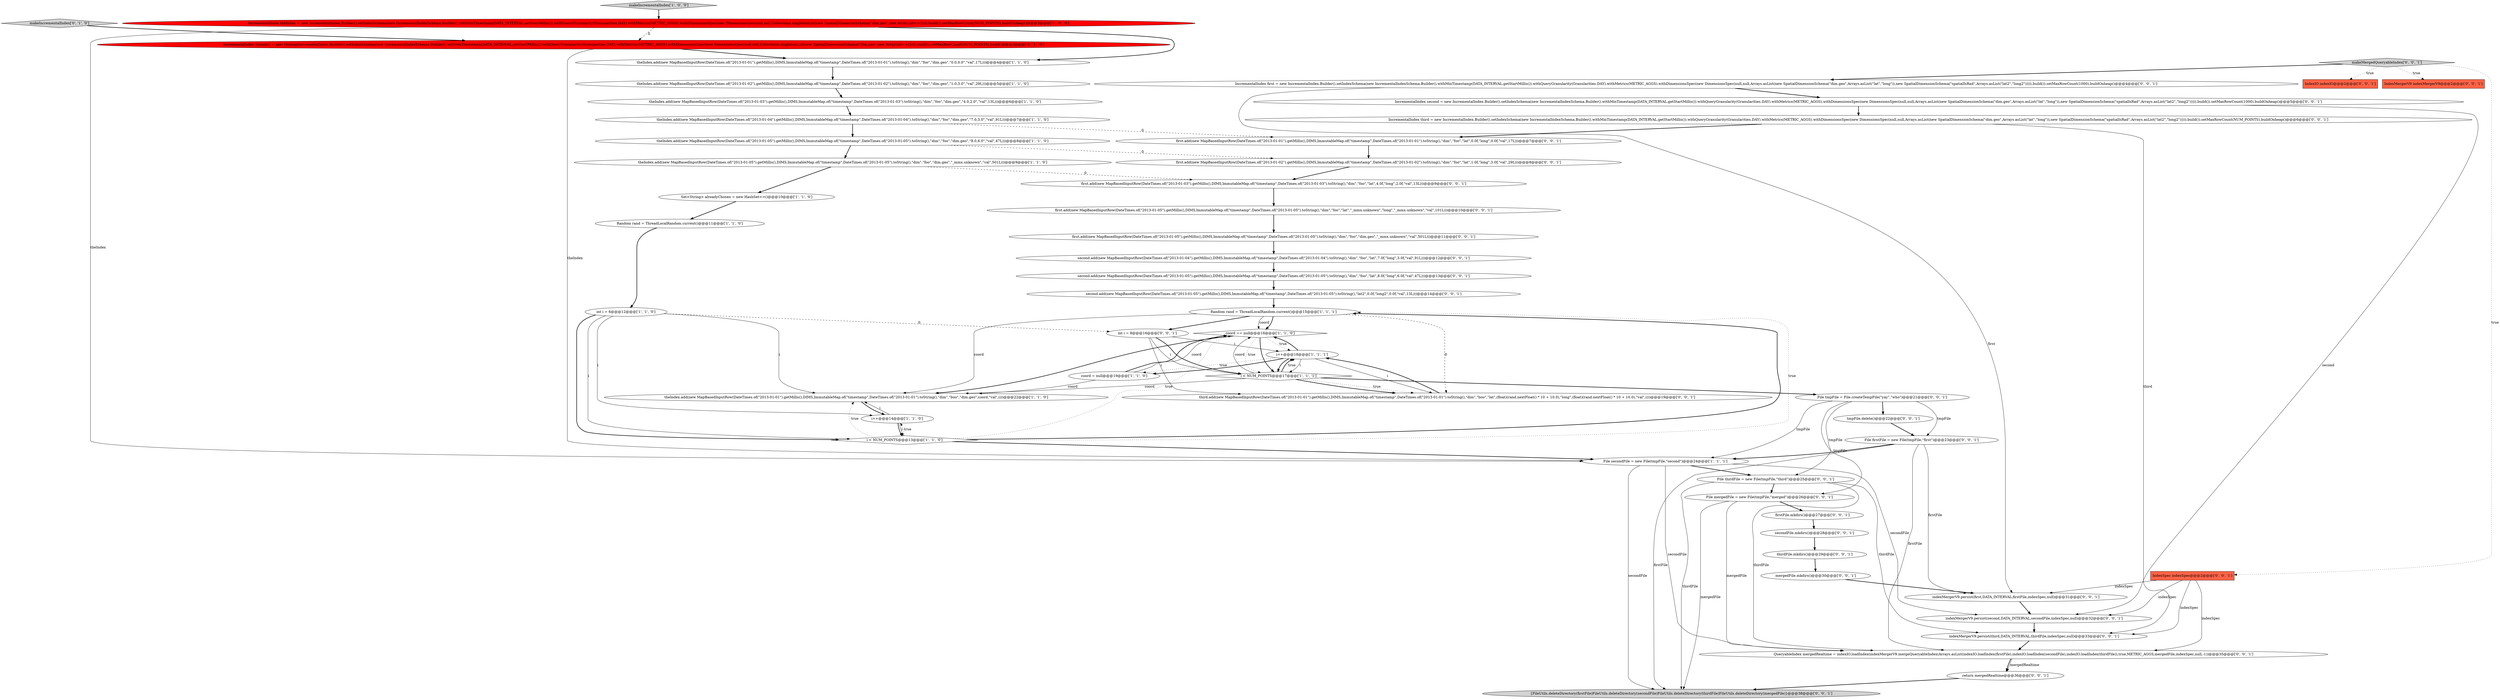digraph {
48 [style = filled, label = "IndexMergerV9 indexMergerV9@@@2@@@['0', '0', '1']", fillcolor = tomato, shape = box image = "AAA0AAABBB3BBB"];
14 [style = filled, label = "int i = 6@@@12@@@['1', '1', '0']", fillcolor = white, shape = ellipse image = "AAA0AAABBB1BBB"];
20 [style = filled, label = "makeIncrementalIndex['0', '1', '0']", fillcolor = lightgray, shape = diamond image = "AAA0AAABBB2BBB"];
34 [style = filled, label = "File thirdFile = new File(tmpFile,\"third\")@@@25@@@['0', '0', '1']", fillcolor = white, shape = ellipse image = "AAA0AAABBB3BBB"];
12 [style = filled, label = "File secondFile = new File(tmpFile,\"second\")@@@24@@@['1', '1', '1']", fillcolor = white, shape = ellipse image = "AAA0AAABBB1BBB"];
53 [style = filled, label = "firstFile.mkdirs()@@@27@@@['0', '0', '1']", fillcolor = white, shape = ellipse image = "AAA0AAABBB3BBB"];
16 [style = filled, label = "i++@@@18@@@['1', '1', '1']", fillcolor = white, shape = ellipse image = "AAA0AAABBB1BBB"];
50 [style = filled, label = "first.add(new MapBasedInputRow(DateTimes.of(\"2013-01-05\").getMillis(),DIMS,ImmutableMap.of(\"timestamp\",DateTimes.of(\"2013-01-05\").toString(),\"dim\",\"foo\",\"dim.geo\",\"_mmx.unknown\",\"val\",501L)))@@@11@@@['0', '0', '1']", fillcolor = white, shape = ellipse image = "AAA0AAABBB3BBB"];
30 [style = filled, label = "IncrementalIndex first = new IncrementalIndex.Builder().setIndexSchema(new IncrementalIndexSchema.Builder().withMinTimestamp(DATA_INTERVAL.getStartMillis()).withQueryGranularity(Granularities.DAY).withMetrics(METRIC_AGGS).withDimensionsSpec(new DimensionsSpec(null,null,Arrays.asList(new SpatialDimensionSchema(\"dim.geo\",Arrays.asList(\"lat\",\"long\")),new SpatialDimensionSchema(\"spatialIsRad\",Arrays.asList(\"lat2\",\"long2\"))))).build()).setMaxRowCount(1000).buildOnheap()@@@4@@@['0', '0', '1']", fillcolor = white, shape = ellipse image = "AAA0AAABBB3BBB"];
43 [style = filled, label = "{FileUtils.deleteDirectory(firstFile)FileUtils.deleteDirectory(secondFile)FileUtils.deleteDirectory(thirdFile)FileUtils.deleteDirectory(mergedFile)}@@@38@@@['0', '0', '1']", fillcolor = lightgray, shape = ellipse image = "AAA0AAABBB3BBB"];
49 [style = filled, label = "File tmpFile = File.createTempFile(\"yay\",\"who\")@@@21@@@['0', '0', '1']", fillcolor = white, shape = ellipse image = "AAA0AAABBB3BBB"];
5 [style = filled, label = "theIndex.add(new MapBasedInputRow(DateTimes.of(\"2013-01-03\").getMillis(),DIMS,ImmutableMap.of(\"timestamp\",DateTimes.of(\"2013-01-03\").toString(),\"dim\",\"foo\",\"dim.geo\",\"4.0,2.0\",\"val\",13L)))@@@6@@@['1', '1', '0']", fillcolor = white, shape = ellipse image = "AAA0AAABBB1BBB"];
9 [style = filled, label = "coord = null@@@19@@@['1', '1', '0']", fillcolor = white, shape = ellipse image = "AAA0AAABBB1BBB"];
24 [style = filled, label = "mergedFile.mkdirs()@@@30@@@['0', '0', '1']", fillcolor = white, shape = ellipse image = "AAA0AAABBB3BBB"];
0 [style = filled, label = "Random rand = ThreadLocalRandom.current()@@@15@@@['1', '1', '1']", fillcolor = white, shape = ellipse image = "AAA0AAABBB1BBB"];
10 [style = filled, label = "i < NUM_POINTS@@@17@@@['1', '1', '1']", fillcolor = white, shape = diamond image = "AAA0AAABBB1BBB"];
11 [style = filled, label = "theIndex.add(new MapBasedInputRow(DateTimes.of(\"2013-01-01\").getMillis(),DIMS,ImmutableMap.of(\"timestamp\",DateTimes.of(\"2013-01-01\").toString(),\"dim\",\"foo\",\"dim.geo\",\"0.0,0.0\",\"val\",17L)))@@@4@@@['1', '1', '0']", fillcolor = white, shape = ellipse image = "AAA0AAABBB1BBB"];
13 [style = filled, label = "coord == null@@@16@@@['1', '1', '0']", fillcolor = white, shape = diamond image = "AAA0AAABBB1BBB"];
15 [style = filled, label = "i < NUM_POINTS@@@13@@@['1', '1', '0']", fillcolor = white, shape = diamond image = "AAA0AAABBB1BBB"];
41 [style = filled, label = "first.add(new MapBasedInputRow(DateTimes.of(\"2013-01-01\").getMillis(),DIMS,ImmutableMap.of(\"timestamp\",DateTimes.of(\"2013-01-01\").toString(),\"dim\",\"foo\",\"lat\",0.0f,\"long\",0.0f,\"val\",17L)))@@@7@@@['0', '0', '1']", fillcolor = white, shape = ellipse image = "AAA0AAABBB3BBB"];
45 [style = filled, label = "secondFile.mkdirs()@@@28@@@['0', '0', '1']", fillcolor = white, shape = ellipse image = "AAA0AAABBB3BBB"];
47 [style = filled, label = "int i = 8@@@16@@@['0', '0', '1']", fillcolor = white, shape = ellipse image = "AAA0AAABBB3BBB"];
36 [style = filled, label = "indexMergerV9.persist(third,DATA_INTERVAL,thirdFile,indexSpec,null)@@@33@@@['0', '0', '1']", fillcolor = white, shape = ellipse image = "AAA0AAABBB3BBB"];
27 [style = filled, label = "third.add(new MapBasedInputRow(DateTimes.of(\"2013-01-01\").getMillis(),DIMS,ImmutableMap.of(\"timestamp\",DateTimes.of(\"2013-01-01\").toString(),\"dim\",\"boo\",\"lat\",(float)(rand.nextFloat() * 10 + 10.0),\"long\",(float)(rand.nextFloat() * 10 + 10.0),\"val\",i)))@@@19@@@['0', '0', '1']", fillcolor = white, shape = ellipse image = "AAA0AAABBB3BBB"];
6 [style = filled, label = "i++@@@14@@@['1', '1', '0']", fillcolor = white, shape = ellipse image = "AAA0AAABBB1BBB"];
32 [style = filled, label = "File mergedFile = new File(tmpFile,\"merged\")@@@26@@@['0', '0', '1']", fillcolor = white, shape = ellipse image = "AAA0AAABBB3BBB"];
33 [style = filled, label = "indexMergerV9.persist(first,DATA_INTERVAL,firstFile,indexSpec,null)@@@31@@@['0', '0', '1']", fillcolor = white, shape = ellipse image = "AAA0AAABBB3BBB"];
19 [style = filled, label = "theIndex.add(new MapBasedInputRow(DateTimes.of(\"2013-01-02\").getMillis(),DIMS,ImmutableMap.of(\"timestamp\",DateTimes.of(\"2013-01-02\").toString(),\"dim\",\"foo\",\"dim.geo\",\"1.0,3.0\",\"val\",29L)))@@@5@@@['1', '1', '0']", fillcolor = white, shape = ellipse image = "AAA0AAABBB1BBB"];
21 [style = filled, label = "IncrementalIndex theIndex = new OnheapIncrementalIndex.Builder().setIndexSchema(new IncrementalIndexSchema.Builder().withMinTimestamp(DATA_INTERVAL.getStartMillis()).withQueryGranularity(Granularities.DAY).withMetrics(METRIC_AGGS).withDimensionsSpec(new DimensionsSpec(null,null,Collections.singletonList(new SpatialDimensionSchema(\"dim.geo\",new ArrayList<>())))).build()).setMaxRowCount(NUM_POINTS).build()@@@3@@@['0', '1', '0']", fillcolor = red, shape = ellipse image = "AAA1AAABBB2BBB"];
39 [style = filled, label = "second.add(new MapBasedInputRow(DateTimes.of(\"2013-01-05\").getMillis(),DIMS,ImmutableMap.of(\"timestamp\",DateTimes.of(\"2013-01-05\").toString(),\"lat2\",0.0f,\"long2\",0.0f,\"val\",13L)))@@@14@@@['0', '0', '1']", fillcolor = white, shape = ellipse image = "AAA0AAABBB3BBB"];
29 [style = filled, label = "first.add(new MapBasedInputRow(DateTimes.of(\"2013-01-03\").getMillis(),DIMS,ImmutableMap.of(\"timestamp\",DateTimes.of(\"2013-01-03\").toString(),\"dim\",\"foo\",\"lat\",4.0f,\"long\",2.0f,\"val\",13L)))@@@9@@@['0', '0', '1']", fillcolor = white, shape = ellipse image = "AAA0AAABBB3BBB"];
38 [style = filled, label = "second.add(new MapBasedInputRow(DateTimes.of(\"2013-01-05\").getMillis(),DIMS,ImmutableMap.of(\"timestamp\",DateTimes.of(\"2013-01-05\").toString(),\"dim\",\"foo\",\"lat\",8.0f,\"long\",6.0f,\"val\",47L)))@@@13@@@['0', '0', '1']", fillcolor = white, shape = ellipse image = "AAA0AAABBB3BBB"];
1 [style = filled, label = "theIndex.add(new MapBasedInputRow(DateTimes.of(\"2013-01-05\").getMillis(),DIMS,ImmutableMap.of(\"timestamp\",DateTimes.of(\"2013-01-05\").toString(),\"dim\",\"foo\",\"dim.geo\",\"8.0,6.0\",\"val\",47L)))@@@8@@@['1', '1', '0']", fillcolor = white, shape = ellipse image = "AAA0AAABBB1BBB"];
44 [style = filled, label = "IndexSpec indexSpec@@@2@@@['0', '0', '1']", fillcolor = tomato, shape = box image = "AAA0AAABBB3BBB"];
8 [style = filled, label = "theIndex.add(new MapBasedInputRow(DateTimes.of(\"2013-01-04\").getMillis(),DIMS,ImmutableMap.of(\"timestamp\",DateTimes.of(\"2013-01-04\").toString(),\"dim\",\"foo\",\"dim.geo\",\"7.0,3.0\",\"val\",91L)))@@@7@@@['1', '1', '0']", fillcolor = white, shape = ellipse image = "AAA0AAABBB1BBB"];
3 [style = filled, label = "theIndex.add(new MapBasedInputRow(DateTimes.of(\"2013-01-05\").getMillis(),DIMS,ImmutableMap.of(\"timestamp\",DateTimes.of(\"2013-01-05\").toString(),\"dim\",\"foo\",\"dim.geo\",\"_mmx.unknown\",\"val\",501L)))@@@9@@@['1', '1', '0']", fillcolor = white, shape = ellipse image = "AAA0AAABBB1BBB"];
4 [style = filled, label = "makeIncrementalIndex['1', '0', '0']", fillcolor = lightgray, shape = diamond image = "AAA0AAABBB1BBB"];
40 [style = filled, label = "second.add(new MapBasedInputRow(DateTimes.of(\"2013-01-04\").getMillis(),DIMS,ImmutableMap.of(\"timestamp\",DateTimes.of(\"2013-01-04\").toString(),\"dim\",\"foo\",\"lat\",7.0f,\"long\",3.0f,\"val\",91L)))@@@12@@@['0', '0', '1']", fillcolor = white, shape = ellipse image = "AAA0AAABBB3BBB"];
42 [style = filled, label = "return mergedRealtime@@@36@@@['0', '0', '1']", fillcolor = white, shape = ellipse image = "AAA0AAABBB3BBB"];
46 [style = filled, label = "makeMergedQueryableIndex['0', '0', '1']", fillcolor = lightgray, shape = diamond image = "AAA0AAABBB3BBB"];
52 [style = filled, label = "thirdFile.mkdirs()@@@29@@@['0', '0', '1']", fillcolor = white, shape = ellipse image = "AAA0AAABBB3BBB"];
26 [style = filled, label = "first.add(new MapBasedInputRow(DateTimes.of(\"2013-01-02\").getMillis(),DIMS,ImmutableMap.of(\"timestamp\",DateTimes.of(\"2013-01-02\").toString(),\"dim\",\"foo\",\"lat\",1.0f,\"long\",3.0f,\"val\",29L)))@@@8@@@['0', '0', '1']", fillcolor = white, shape = ellipse image = "AAA0AAABBB3BBB"];
31 [style = filled, label = "IncrementalIndex second = new IncrementalIndex.Builder().setIndexSchema(new IncrementalIndexSchema.Builder().withMinTimestamp(DATA_INTERVAL.getStartMillis()).withQueryGranularity(Granularities.DAY).withMetrics(METRIC_AGGS).withDimensionsSpec(new DimensionsSpec(null,null,Arrays.asList(new SpatialDimensionSchema(\"dim.geo\",Arrays.asList(\"lat\",\"long\")),new SpatialDimensionSchema(\"spatialIsRad\",Arrays.asList(\"lat2\",\"long2\"))))).build()).setMaxRowCount(1000).buildOnheap()@@@5@@@['0', '0', '1']", fillcolor = white, shape = ellipse image = "AAA0AAABBB3BBB"];
28 [style = filled, label = "first.add(new MapBasedInputRow(DateTimes.of(\"2013-01-05\").getMillis(),DIMS,ImmutableMap.of(\"timestamp\",DateTimes.of(\"2013-01-05\").toString(),\"dim\",\"foo\",\"lat\",\"_mmx.unknown\",\"long\",\"_mmx.unknown\",\"val\",101L)))@@@10@@@['0', '0', '1']", fillcolor = white, shape = ellipse image = "AAA0AAABBB3BBB"];
22 [style = filled, label = "IncrementalIndex third = new IncrementalIndex.Builder().setIndexSchema(new IncrementalIndexSchema.Builder().withMinTimestamp(DATA_INTERVAL.getStartMillis()).withQueryGranularity(Granularities.DAY).withMetrics(METRIC_AGGS).withDimensionsSpec(new DimensionsSpec(null,null,Arrays.asList(new SpatialDimensionSchema(\"dim.geo\",Arrays.asList(\"lat\",\"long\")),new SpatialDimensionSchema(\"spatialIsRad\",Arrays.asList(\"lat2\",\"long2\"))))).build()).setMaxRowCount(NUM_POINTS).buildOnheap()@@@6@@@['0', '0', '1']", fillcolor = white, shape = ellipse image = "AAA0AAABBB3BBB"];
51 [style = filled, label = "tmpFile.delete()@@@22@@@['0', '0', '1']", fillcolor = white, shape = ellipse image = "AAA0AAABBB3BBB"];
35 [style = filled, label = "indexMergerV9.persist(second,DATA_INTERVAL,secondFile,indexSpec,null)@@@32@@@['0', '0', '1']", fillcolor = white, shape = ellipse image = "AAA0AAABBB3BBB"];
2 [style = filled, label = "Set<String> alreadyChosen = new HashSet<>()@@@10@@@['1', '1', '0']", fillcolor = white, shape = ellipse image = "AAA0AAABBB1BBB"];
18 [style = filled, label = "Random rand = ThreadLocalRandom.current()@@@11@@@['1', '1', '0']", fillcolor = white, shape = ellipse image = "AAA0AAABBB1BBB"];
37 [style = filled, label = "QueryableIndex mergedRealtime = indexIO.loadIndex(indexMergerV9.mergeQueryableIndex(Arrays.asList(indexIO.loadIndex(firstFile),indexIO.loadIndex(secondFile),indexIO.loadIndex(thirdFile)),true,METRIC_AGGS,mergedFile,indexSpec,null,-1))@@@35@@@['0', '0', '1']", fillcolor = white, shape = ellipse image = "AAA0AAABBB3BBB"];
17 [style = filled, label = "IncrementalIndex theIndex = new IncrementalIndex.Builder().setIndexSchema(new IncrementalIndexSchema.Builder().withMinTimestamp(DATA_INTERVAL.getStartMillis()).withQueryGranularity(Granularities.DAY).withMetrics(METRIC_AGGS).withDimensionsSpec(new DimensionsSpec(null,null,Collections.singletonList(new SpatialDimensionSchema(\"dim.geo\",new ArrayList<>())))).build()).setMaxRowCount(NUM_POINTS).buildOnheap()@@@3@@@['1', '0', '0']", fillcolor = red, shape = ellipse image = "AAA1AAABBB1BBB"];
25 [style = filled, label = "IndexIO indexIO@@@2@@@['0', '0', '1']", fillcolor = tomato, shape = box image = "AAA0AAABBB3BBB"];
23 [style = filled, label = "File firstFile = new File(tmpFile,\"first\")@@@23@@@['0', '0', '1']", fillcolor = white, shape = ellipse image = "AAA0AAABBB3BBB"];
7 [style = filled, label = "theIndex.add(new MapBasedInputRow(DateTimes.of(\"2013-01-01\").getMillis(),DIMS,ImmutableMap.of(\"timestamp\",DateTimes.of(\"2013-01-01\").toString(),\"dim\",\"boo\",\"dim.geo\",coord,\"val\",i)))@@@22@@@['1', '1', '0']", fillcolor = white, shape = ellipse image = "AAA0AAABBB1BBB"];
32->53 [style = bold, label=""];
16->9 [style = dotted, label="true"];
0->13 [style = bold, label=""];
14->7 [style = solid, label="i"];
49->34 [style = solid, label="tmpFile"];
28->50 [style = bold, label=""];
37->42 [style = solid, label="mergedRealtime"];
49->51 [style = bold, label=""];
47->10 [style = bold, label=""];
44->35 [style = solid, label="indexSpec"];
40->38 [style = bold, label=""];
15->7 [style = dotted, label="true"];
13->10 [style = dotted, label="true"];
38->39 [style = bold, label=""];
16->10 [style = solid, label="i"];
52->24 [style = bold, label=""];
19->5 [style = bold, label=""];
8->1 [style = bold, label=""];
16->27 [style = solid, label="i"];
12->35 [style = solid, label="secondFile"];
44->37 [style = solid, label="indexSpec"];
0->7 [style = solid, label="coord"];
15->0 [style = bold, label=""];
46->48 [style = dotted, label="true"];
34->32 [style = bold, label=""];
23->12 [style = bold, label=""];
34->36 [style = solid, label="thirdFile"];
10->16 [style = dotted, label="true"];
16->9 [style = bold, label=""];
30->33 [style = solid, label="first"];
10->13 [style = solid, label="coord"];
51->23 [style = bold, label=""];
14->47 [style = dashed, label="0"];
22->41 [style = bold, label=""];
2->18 [style = bold, label=""];
0->27 [style = dashed, label="0"];
27->16 [style = bold, label=""];
6->7 [style = solid, label="i"];
15->13 [style = dotted, label="true"];
47->16 [style = solid, label="i"];
14->6 [style = solid, label="i"];
3->2 [style = bold, label=""];
32->43 [style = solid, label="mergedFile"];
21->11 [style = bold, label=""];
7->6 [style = bold, label=""];
32->37 [style = solid, label="mergedFile"];
14->15 [style = bold, label=""];
15->12 [style = bold, label=""];
6->15 [style = solid, label="i"];
36->37 [style = bold, label=""];
49->23 [style = solid, label="tmpFile"];
45->52 [style = bold, label=""];
10->49 [style = bold, label=""];
9->7 [style = solid, label="coord"];
23->37 [style = solid, label="firstFile"];
46->25 [style = dotted, label="true"];
13->10 [style = bold, label=""];
13->16 [style = dotted, label="true"];
16->13 [style = bold, label=""];
23->33 [style = solid, label="firstFile"];
4->17 [style = bold, label=""];
1->26 [style = dashed, label="0"];
1->3 [style = bold, label=""];
49->12 [style = solid, label="tmpFile"];
8->41 [style = dashed, label="0"];
15->0 [style = dotted, label="true"];
9->13 [style = solid, label="coord"];
6->15 [style = bold, label=""];
22->36 [style = solid, label="third"];
44->33 [style = solid, label="indexSpec"];
12->37 [style = solid, label="secondFile"];
24->33 [style = bold, label=""];
46->30 [style = bold, label=""];
10->16 [style = bold, label=""];
30->31 [style = bold, label=""];
10->7 [style = solid, label="coord"];
34->43 [style = solid, label="thirdFile"];
49->32 [style = solid, label="tmpFile"];
37->42 [style = bold, label=""];
3->29 [style = dashed, label="0"];
23->43 [style = solid, label="firstFile"];
5->8 [style = bold, label=""];
33->35 [style = bold, label=""];
21->12 [style = solid, label="theIndex"];
42->43 [style = bold, label=""];
31->22 [style = bold, label=""];
16->10 [style = bold, label=""];
44->36 [style = solid, label="indexSpec"];
10->27 [style = bold, label=""];
26->29 [style = bold, label=""];
12->43 [style = solid, label="secondFile"];
12->34 [style = bold, label=""];
46->44 [style = dotted, label="true"];
11->19 [style = bold, label=""];
17->12 [style = solid, label="theIndex"];
17->21 [style = dashed, label="0"];
31->35 [style = solid, label="second"];
20->21 [style = bold, label=""];
29->28 [style = bold, label=""];
0->47 [style = bold, label=""];
39->0 [style = bold, label=""];
13->7 [style = bold, label=""];
47->27 [style = solid, label="i"];
15->6 [style = dotted, label="true"];
50->40 [style = bold, label=""];
0->13 [style = solid, label="coord"];
34->37 [style = solid, label="thirdFile"];
10->27 [style = dotted, label="true"];
41->26 [style = bold, label=""];
14->15 [style = solid, label="i"];
35->36 [style = bold, label=""];
18->14 [style = bold, label=""];
53->45 [style = bold, label=""];
9->13 [style = bold, label=""];
17->11 [style = bold, label=""];
47->10 [style = solid, label="i"];
}
